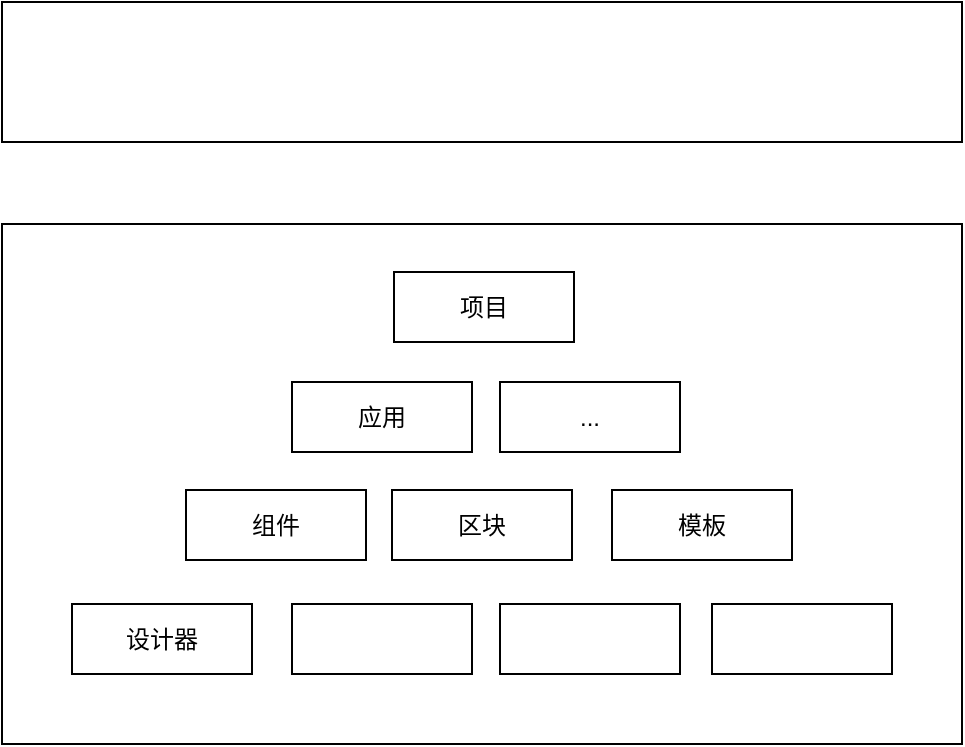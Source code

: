<mxfile version="24.2.0" type="github">
  <diagram name="第 1 页" id="zDo1qu29ASSPt817Pfob">
    <mxGraphModel dx="1434" dy="780" grid="1" gridSize="10" guides="1" tooltips="1" connect="1" arrows="1" fold="1" page="1" pageScale="1" pageWidth="827" pageHeight="1169" math="0" shadow="0">
      <root>
        <mxCell id="0" />
        <mxCell id="1" parent="0" />
        <mxCell id="lcO9C_Fh3bmA2Uq3fPDU-2" value="" style="rounded=0;whiteSpace=wrap;html=1;" vertex="1" parent="1">
          <mxGeometry x="160" y="250" width="480" height="70" as="geometry" />
        </mxCell>
        <mxCell id="lcO9C_Fh3bmA2Uq3fPDU-3" value="" style="rounded=0;whiteSpace=wrap;html=1;" vertex="1" parent="1">
          <mxGeometry x="160" y="361" width="480" height="260" as="geometry" />
        </mxCell>
        <mxCell id="lcO9C_Fh3bmA2Uq3fPDU-6" value="设计器" style="rounded=0;whiteSpace=wrap;html=1;" vertex="1" parent="1">
          <mxGeometry x="195" y="551" width="90" height="35" as="geometry" />
        </mxCell>
        <mxCell id="lcO9C_Fh3bmA2Uq3fPDU-7" value="" style="rounded=0;whiteSpace=wrap;html=1;" vertex="1" parent="1">
          <mxGeometry x="305" y="551" width="90" height="35" as="geometry" />
        </mxCell>
        <mxCell id="lcO9C_Fh3bmA2Uq3fPDU-8" value="" style="rounded=0;whiteSpace=wrap;html=1;" vertex="1" parent="1">
          <mxGeometry x="409" y="551" width="90" height="35" as="geometry" />
        </mxCell>
        <mxCell id="lcO9C_Fh3bmA2Uq3fPDU-9" value="" style="rounded=0;whiteSpace=wrap;html=1;" vertex="1" parent="1">
          <mxGeometry x="515" y="551" width="90" height="35" as="geometry" />
        </mxCell>
        <mxCell id="lcO9C_Fh3bmA2Uq3fPDU-10" value="组件" style="rounded=0;whiteSpace=wrap;html=1;" vertex="1" parent="1">
          <mxGeometry x="252" y="494" width="90" height="35" as="geometry" />
        </mxCell>
        <mxCell id="lcO9C_Fh3bmA2Uq3fPDU-11" value="区块" style="rounded=0;whiteSpace=wrap;html=1;" vertex="1" parent="1">
          <mxGeometry x="355" y="494" width="90" height="35" as="geometry" />
        </mxCell>
        <mxCell id="lcO9C_Fh3bmA2Uq3fPDU-12" value="模板" style="rounded=0;whiteSpace=wrap;html=1;" vertex="1" parent="1">
          <mxGeometry x="465" y="494" width="90" height="35" as="geometry" />
        </mxCell>
        <mxCell id="lcO9C_Fh3bmA2Uq3fPDU-13" value="应用" style="rounded=0;whiteSpace=wrap;html=1;" vertex="1" parent="1">
          <mxGeometry x="305" y="440" width="90" height="35" as="geometry" />
        </mxCell>
        <mxCell id="lcO9C_Fh3bmA2Uq3fPDU-14" value="..." style="rounded=0;whiteSpace=wrap;html=1;" vertex="1" parent="1">
          <mxGeometry x="409" y="440" width="90" height="35" as="geometry" />
        </mxCell>
        <mxCell id="lcO9C_Fh3bmA2Uq3fPDU-15" value="项目" style="rounded=0;whiteSpace=wrap;html=1;" vertex="1" parent="1">
          <mxGeometry x="356" y="385" width="90" height="35" as="geometry" />
        </mxCell>
      </root>
    </mxGraphModel>
  </diagram>
</mxfile>
